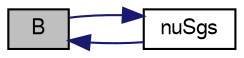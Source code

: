 digraph "B"
{
  bgcolor="transparent";
  edge [fontname="FreeSans",fontsize="10",labelfontname="FreeSans",labelfontsize="10"];
  node [fontname="FreeSans",fontsize="10",shape=record];
  rankdir="LR";
  Node3203 [label="B",height=0.2,width=0.4,color="black", fillcolor="grey75", style="filled", fontcolor="black"];
  Node3203 -> Node3204 [dir="back",color="midnightblue",fontsize="10",style="solid",fontname="FreeSans"];
  Node3204 [label="nuSgs",height=0.2,width=0.4,color="black",URL="$a30866.html#abde47ef2bb39f49cb72a765c4fd8cc3c",tooltip="Return SGS viscosity. "];
  Node3204 -> Node3203 [dir="back",color="midnightblue",fontsize="10",style="solid",fontname="FreeSans"];
}
